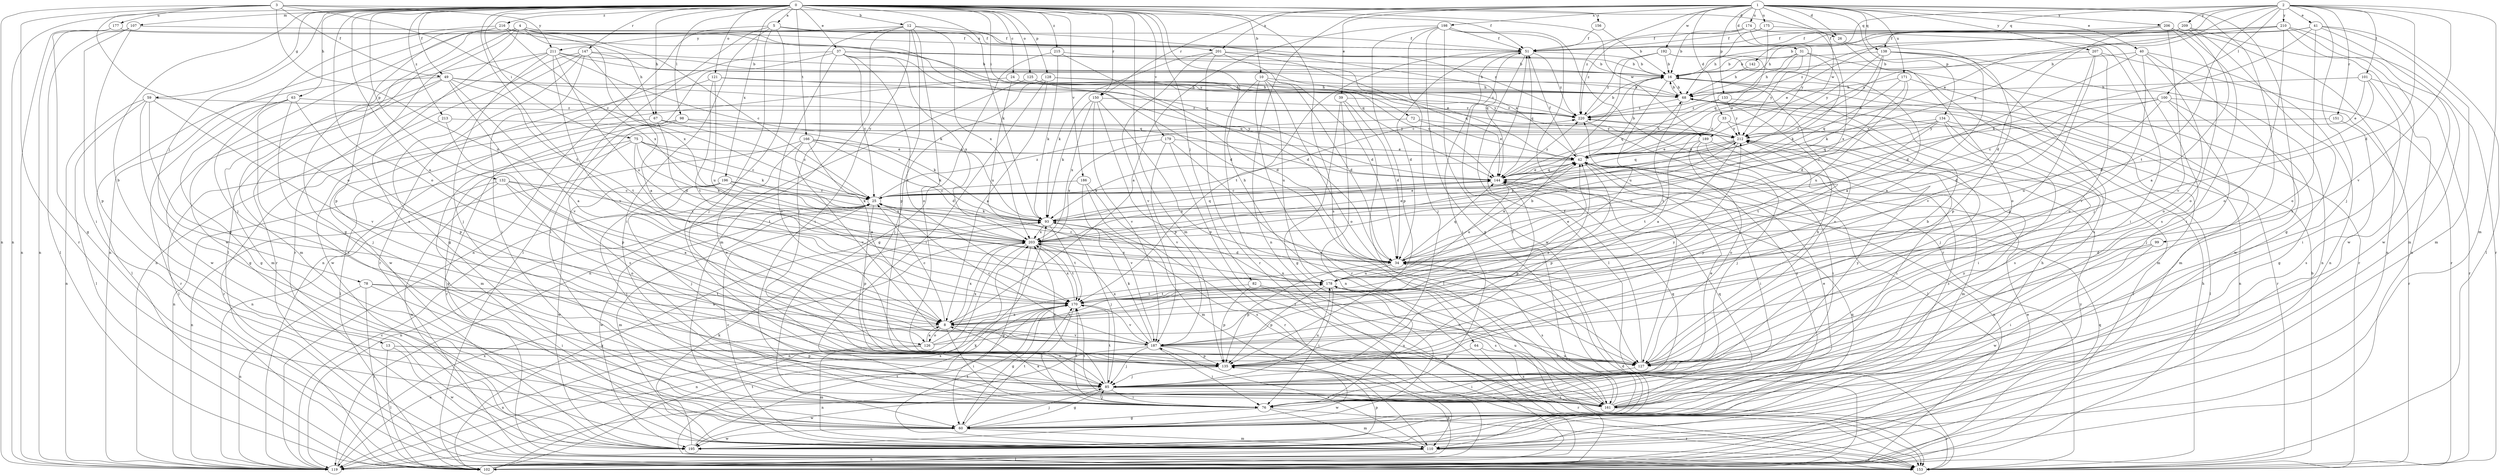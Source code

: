 strict digraph  {
0;
1;
2;
3;
4;
5;
8;
10;
12;
13;
16;
24;
25;
26;
31;
33;
34;
37;
39;
40;
41;
42;
49;
51;
59;
60;
63;
64;
67;
68;
72;
75;
76;
78;
82;
85;
93;
98;
99;
100;
101;
102;
107;
110;
119;
121;
125;
126;
127;
128;
132;
133;
134;
135;
138;
142;
144;
147;
150;
151;
153;
156;
161;
166;
170;
171;
174;
175;
177;
178;
179;
186;
187;
189;
192;
195;
196;
198;
201;
203;
206;
207;
209;
210;
211;
212;
213;
215;
216;
220;
0 -> 5  [label=a];
0 -> 8  [label=a];
0 -> 10  [label=b];
0 -> 12  [label=b];
0 -> 13  [label=b];
0 -> 24  [label=c];
0 -> 26  [label=d];
0 -> 37  [label=e];
0 -> 49  [label=f];
0 -> 59  [label=g];
0 -> 63  [label=h];
0 -> 64  [label=h];
0 -> 67  [label=h];
0 -> 72  [label=i];
0 -> 75  [label=i];
0 -> 78  [label=j];
0 -> 82  [label=j];
0 -> 93  [label=k];
0 -> 98  [label=l];
0 -> 107  [label=m];
0 -> 110  [label=m];
0 -> 119  [label=n];
0 -> 121  [label=o];
0 -> 125  [label=o];
0 -> 126  [label=o];
0 -> 128  [label=p];
0 -> 132  [label=p];
0 -> 147  [label=r];
0 -> 150  [label=r];
0 -> 156  [label=s];
0 -> 161  [label=s];
0 -> 166  [label=t];
0 -> 170  [label=t];
0 -> 179  [label=v];
0 -> 186  [label=v];
0 -> 189  [label=w];
0 -> 196  [label=x];
0 -> 213  [label=z];
0 -> 215  [label=z];
0 -> 216  [label=z];
1 -> 26  [label=d];
1 -> 31  [label=d];
1 -> 33  [label=d];
1 -> 39  [label=e];
1 -> 40  [label=e];
1 -> 99  [label=l];
1 -> 119  [label=n];
1 -> 133  [label=p];
1 -> 134  [label=p];
1 -> 138  [label=q];
1 -> 150  [label=r];
1 -> 161  [label=s];
1 -> 171  [label=u];
1 -> 174  [label=u];
1 -> 175  [label=u];
1 -> 189  [label=w];
1 -> 192  [label=w];
1 -> 198  [label=x];
1 -> 201  [label=x];
1 -> 206  [label=y];
1 -> 207  [label=y];
1 -> 220  [label=z];
2 -> 34  [label=d];
2 -> 41  [label=e];
2 -> 42  [label=e];
2 -> 85  [label=j];
2 -> 100  [label=l];
2 -> 101  [label=l];
2 -> 110  [label=m];
2 -> 138  [label=q];
2 -> 142  [label=q];
2 -> 144  [label=q];
2 -> 151  [label=r];
2 -> 170  [label=t];
2 -> 187  [label=v];
2 -> 209  [label=y];
2 -> 210  [label=y];
3 -> 25  [label=c];
3 -> 49  [label=f];
3 -> 51  [label=f];
3 -> 119  [label=n];
3 -> 126  [label=o];
3 -> 153  [label=r];
3 -> 177  [label=u];
3 -> 178  [label=u];
3 -> 211  [label=y];
4 -> 25  [label=c];
4 -> 60  [label=g];
4 -> 67  [label=h];
4 -> 102  [label=l];
4 -> 119  [label=n];
4 -> 144  [label=q];
4 -> 153  [label=r];
4 -> 161  [label=s];
4 -> 195  [label=w];
4 -> 201  [label=x];
4 -> 203  [label=x];
5 -> 51  [label=f];
5 -> 76  [label=i];
5 -> 85  [label=j];
5 -> 102  [label=l];
5 -> 119  [label=n];
5 -> 161  [label=s];
5 -> 220  [label=z];
8 -> 16  [label=b];
8 -> 25  [label=c];
8 -> 76  [label=i];
8 -> 119  [label=n];
8 -> 126  [label=o];
8 -> 187  [label=v];
8 -> 203  [label=x];
10 -> 34  [label=d];
10 -> 68  [label=h];
10 -> 119  [label=n];
10 -> 127  [label=o];
10 -> 153  [label=r];
10 -> 178  [label=u];
12 -> 76  [label=i];
12 -> 85  [label=j];
12 -> 110  [label=m];
12 -> 127  [label=o];
12 -> 135  [label=p];
12 -> 144  [label=q];
12 -> 203  [label=x];
12 -> 211  [label=y];
13 -> 102  [label=l];
13 -> 127  [label=o];
13 -> 135  [label=p];
13 -> 195  [label=w];
16 -> 68  [label=h];
16 -> 110  [label=m];
16 -> 127  [label=o];
16 -> 178  [label=u];
24 -> 68  [label=h];
24 -> 178  [label=u];
24 -> 195  [label=w];
24 -> 212  [label=y];
24 -> 220  [label=z];
25 -> 93  [label=k];
25 -> 110  [label=m];
25 -> 119  [label=n];
25 -> 135  [label=p];
25 -> 195  [label=w];
25 -> 220  [label=z];
26 -> 85  [label=j];
26 -> 127  [label=o];
31 -> 16  [label=b];
31 -> 42  [label=e];
31 -> 68  [label=h];
31 -> 93  [label=k];
31 -> 161  [label=s];
31 -> 212  [label=y];
33 -> 8  [label=a];
33 -> 102  [label=l];
33 -> 212  [label=y];
34 -> 25  [label=c];
34 -> 42  [label=e];
34 -> 135  [label=p];
34 -> 144  [label=q];
34 -> 161  [label=s];
34 -> 178  [label=u];
34 -> 203  [label=x];
37 -> 16  [label=b];
37 -> 25  [label=c];
37 -> 34  [label=d];
37 -> 42  [label=e];
37 -> 76  [label=i];
37 -> 119  [label=n];
37 -> 127  [label=o];
37 -> 170  [label=t];
37 -> 203  [label=x];
39 -> 34  [label=d];
39 -> 60  [label=g];
39 -> 102  [label=l];
39 -> 119  [label=n];
39 -> 220  [label=z];
40 -> 16  [label=b];
40 -> 34  [label=d];
40 -> 119  [label=n];
40 -> 127  [label=o];
40 -> 187  [label=v];
40 -> 195  [label=w];
41 -> 16  [label=b];
41 -> 51  [label=f];
41 -> 93  [label=k];
41 -> 102  [label=l];
41 -> 110  [label=m];
41 -> 127  [label=o];
41 -> 195  [label=w];
42 -> 16  [label=b];
42 -> 51  [label=f];
42 -> 68  [label=h];
42 -> 76  [label=i];
42 -> 93  [label=k];
42 -> 119  [label=n];
42 -> 135  [label=p];
42 -> 144  [label=q];
49 -> 8  [label=a];
49 -> 68  [label=h];
49 -> 102  [label=l];
49 -> 110  [label=m];
49 -> 144  [label=q];
49 -> 170  [label=t];
49 -> 187  [label=v];
49 -> 195  [label=w];
51 -> 16  [label=b];
51 -> 34  [label=d];
51 -> 76  [label=i];
51 -> 102  [label=l];
51 -> 144  [label=q];
51 -> 170  [label=t];
51 -> 220  [label=z];
59 -> 60  [label=g];
59 -> 102  [label=l];
59 -> 119  [label=n];
59 -> 135  [label=p];
59 -> 187  [label=v];
59 -> 220  [label=z];
60 -> 68  [label=h];
60 -> 85  [label=j];
60 -> 110  [label=m];
60 -> 170  [label=t];
60 -> 178  [label=u];
60 -> 195  [label=w];
60 -> 220  [label=z];
63 -> 60  [label=g];
63 -> 85  [label=j];
63 -> 135  [label=p];
63 -> 153  [label=r];
63 -> 161  [label=s];
63 -> 220  [label=z];
64 -> 135  [label=p];
64 -> 153  [label=r];
64 -> 161  [label=s];
67 -> 25  [label=c];
67 -> 34  [label=d];
67 -> 102  [label=l];
67 -> 212  [label=y];
68 -> 16  [label=b];
68 -> 85  [label=j];
68 -> 153  [label=r];
68 -> 170  [label=t];
68 -> 220  [label=z];
72 -> 42  [label=e];
72 -> 110  [label=m];
72 -> 212  [label=y];
75 -> 25  [label=c];
75 -> 42  [label=e];
75 -> 60  [label=g];
75 -> 93  [label=k];
75 -> 119  [label=n];
75 -> 170  [label=t];
75 -> 203  [label=x];
76 -> 60  [label=g];
76 -> 85  [label=j];
76 -> 110  [label=m];
76 -> 144  [label=q];
76 -> 153  [label=r];
76 -> 170  [label=t];
76 -> 178  [label=u];
78 -> 8  [label=a];
78 -> 76  [label=i];
78 -> 102  [label=l];
78 -> 119  [label=n];
78 -> 170  [label=t];
82 -> 127  [label=o];
82 -> 135  [label=p];
82 -> 161  [label=s];
82 -> 170  [label=t];
85 -> 42  [label=e];
85 -> 60  [label=g];
85 -> 76  [label=i];
85 -> 161  [label=s];
85 -> 170  [label=t];
85 -> 178  [label=u];
85 -> 195  [label=w];
85 -> 203  [label=x];
85 -> 212  [label=y];
93 -> 42  [label=e];
93 -> 85  [label=j];
93 -> 144  [label=q];
93 -> 161  [label=s];
93 -> 170  [label=t];
93 -> 203  [label=x];
98 -> 93  [label=k];
98 -> 102  [label=l];
98 -> 153  [label=r];
98 -> 161  [label=s];
98 -> 212  [label=y];
99 -> 34  [label=d];
99 -> 76  [label=i];
99 -> 195  [label=w];
100 -> 25  [label=c];
100 -> 34  [label=d];
100 -> 60  [label=g];
100 -> 85  [label=j];
100 -> 153  [label=r];
100 -> 178  [label=u];
100 -> 220  [label=z];
101 -> 34  [label=d];
101 -> 42  [label=e];
101 -> 68  [label=h];
101 -> 76  [label=i];
101 -> 153  [label=r];
102 -> 93  [label=k];
102 -> 144  [label=q];
102 -> 170  [label=t];
102 -> 203  [label=x];
107 -> 51  [label=f];
107 -> 76  [label=i];
107 -> 102  [label=l];
107 -> 119  [label=n];
107 -> 135  [label=p];
110 -> 25  [label=c];
110 -> 102  [label=l];
110 -> 119  [label=n];
110 -> 153  [label=r];
110 -> 170  [label=t];
110 -> 187  [label=v];
119 -> 25  [label=c];
119 -> 42  [label=e];
119 -> 135  [label=p];
119 -> 203  [label=x];
119 -> 212  [label=y];
121 -> 68  [label=h];
121 -> 144  [label=q];
121 -> 170  [label=t];
121 -> 178  [label=u];
121 -> 195  [label=w];
125 -> 34  [label=d];
125 -> 68  [label=h];
125 -> 119  [label=n];
126 -> 8  [label=a];
126 -> 42  [label=e];
126 -> 110  [label=m];
126 -> 119  [label=n];
126 -> 178  [label=u];
126 -> 203  [label=x];
127 -> 16  [label=b];
127 -> 51  [label=f];
127 -> 68  [label=h];
127 -> 76  [label=i];
128 -> 8  [label=a];
128 -> 68  [label=h];
128 -> 76  [label=i];
128 -> 85  [label=j];
128 -> 144  [label=q];
132 -> 8  [label=a];
132 -> 25  [label=c];
132 -> 119  [label=n];
132 -> 127  [label=o];
132 -> 195  [label=w];
132 -> 203  [label=x];
133 -> 119  [label=n];
133 -> 144  [label=q];
133 -> 212  [label=y];
133 -> 220  [label=z];
134 -> 25  [label=c];
134 -> 76  [label=i];
134 -> 102  [label=l];
134 -> 144  [label=q];
134 -> 161  [label=s];
134 -> 170  [label=t];
134 -> 212  [label=y];
135 -> 85  [label=j];
135 -> 195  [label=w];
135 -> 212  [label=y];
138 -> 8  [label=a];
138 -> 16  [label=b];
138 -> 25  [label=c];
138 -> 93  [label=k];
138 -> 119  [label=n];
138 -> 135  [label=p];
138 -> 212  [label=y];
142 -> 68  [label=h];
144 -> 25  [label=c];
144 -> 42  [label=e];
144 -> 135  [label=p];
144 -> 178  [label=u];
144 -> 203  [label=x];
144 -> 220  [label=z];
147 -> 8  [label=a];
147 -> 16  [label=b];
147 -> 42  [label=e];
147 -> 60  [label=g];
147 -> 76  [label=i];
147 -> 119  [label=n];
147 -> 153  [label=r];
150 -> 93  [label=k];
150 -> 127  [label=o];
150 -> 135  [label=p];
150 -> 187  [label=v];
150 -> 203  [label=x];
150 -> 220  [label=z];
151 -> 161  [label=s];
151 -> 212  [label=y];
153 -> 16  [label=b];
153 -> 34  [label=d];
153 -> 68  [label=h];
153 -> 93  [label=k];
156 -> 16  [label=b];
156 -> 51  [label=f];
161 -> 8  [label=a];
161 -> 42  [label=e];
161 -> 51  [label=f];
161 -> 144  [label=q];
161 -> 153  [label=r];
161 -> 170  [label=t];
161 -> 178  [label=u];
161 -> 212  [label=y];
166 -> 8  [label=a];
166 -> 34  [label=d];
166 -> 42  [label=e];
166 -> 93  [label=k];
166 -> 119  [label=n];
166 -> 127  [label=o];
166 -> 187  [label=v];
170 -> 8  [label=a];
170 -> 60  [label=g];
170 -> 76  [label=i];
170 -> 119  [label=n];
170 -> 187  [label=v];
170 -> 203  [label=x];
171 -> 34  [label=d];
171 -> 68  [label=h];
171 -> 110  [label=m];
171 -> 144  [label=q];
171 -> 178  [label=u];
174 -> 16  [label=b];
174 -> 51  [label=f];
174 -> 76  [label=i];
174 -> 203  [label=x];
174 -> 212  [label=y];
174 -> 220  [label=z];
175 -> 51  [label=f];
175 -> 68  [label=h];
175 -> 144  [label=q];
175 -> 161  [label=s];
177 -> 51  [label=f];
177 -> 60  [label=g];
177 -> 119  [label=n];
177 -> 212  [label=y];
178 -> 42  [label=e];
178 -> 76  [label=i];
178 -> 135  [label=p];
178 -> 170  [label=t];
179 -> 42  [label=e];
179 -> 127  [label=o];
179 -> 153  [label=r];
179 -> 187  [label=v];
179 -> 203  [label=x];
186 -> 25  [label=c];
186 -> 110  [label=m];
186 -> 153  [label=r];
186 -> 187  [label=v];
187 -> 25  [label=c];
187 -> 76  [label=i];
187 -> 85  [label=j];
187 -> 93  [label=k];
187 -> 119  [label=n];
187 -> 127  [label=o];
187 -> 135  [label=p];
187 -> 203  [label=x];
187 -> 212  [label=y];
189 -> 42  [label=e];
189 -> 76  [label=i];
189 -> 85  [label=j];
189 -> 110  [label=m];
189 -> 127  [label=o];
192 -> 8  [label=a];
192 -> 16  [label=b];
192 -> 25  [label=c];
192 -> 153  [label=r];
192 -> 220  [label=z];
195 -> 93  [label=k];
195 -> 135  [label=p];
195 -> 144  [label=q];
195 -> 170  [label=t];
195 -> 220  [label=z];
196 -> 25  [label=c];
196 -> 76  [label=i];
196 -> 85  [label=j];
196 -> 93  [label=k];
196 -> 195  [label=w];
196 -> 203  [label=x];
198 -> 8  [label=a];
198 -> 51  [label=f];
198 -> 60  [label=g];
198 -> 85  [label=j];
198 -> 127  [label=o];
198 -> 135  [label=p];
198 -> 153  [label=r];
198 -> 195  [label=w];
201 -> 16  [label=b];
201 -> 34  [label=d];
201 -> 93  [label=k];
201 -> 144  [label=q];
201 -> 153  [label=r];
201 -> 187  [label=v];
203 -> 34  [label=d];
203 -> 42  [label=e];
203 -> 60  [label=g];
203 -> 119  [label=n];
203 -> 170  [label=t];
203 -> 212  [label=y];
206 -> 34  [label=d];
206 -> 51  [label=f];
206 -> 76  [label=i];
206 -> 119  [label=n];
206 -> 127  [label=o];
206 -> 187  [label=v];
207 -> 16  [label=b];
207 -> 127  [label=o];
207 -> 135  [label=p];
207 -> 153  [label=r];
207 -> 187  [label=v];
209 -> 8  [label=a];
209 -> 42  [label=e];
209 -> 51  [label=f];
209 -> 60  [label=g];
209 -> 68  [label=h];
209 -> 119  [label=n];
210 -> 51  [label=f];
210 -> 110  [label=m];
210 -> 127  [label=o];
210 -> 153  [label=r];
210 -> 195  [label=w];
210 -> 212  [label=y];
210 -> 220  [label=z];
211 -> 16  [label=b];
211 -> 68  [label=h];
211 -> 85  [label=j];
211 -> 93  [label=k];
211 -> 110  [label=m];
211 -> 153  [label=r];
211 -> 178  [label=u];
211 -> 187  [label=v];
212 -> 42  [label=e];
212 -> 76  [label=i];
212 -> 144  [label=q];
212 -> 170  [label=t];
212 -> 203  [label=x];
213 -> 135  [label=p];
213 -> 153  [label=r];
213 -> 212  [label=y];
215 -> 16  [label=b];
215 -> 34  [label=d];
215 -> 60  [label=g];
215 -> 93  [label=k];
216 -> 51  [label=f];
216 -> 85  [label=j];
216 -> 135  [label=p];
216 -> 144  [label=q];
216 -> 203  [label=x];
220 -> 16  [label=b];
220 -> 102  [label=l];
220 -> 212  [label=y];
}
